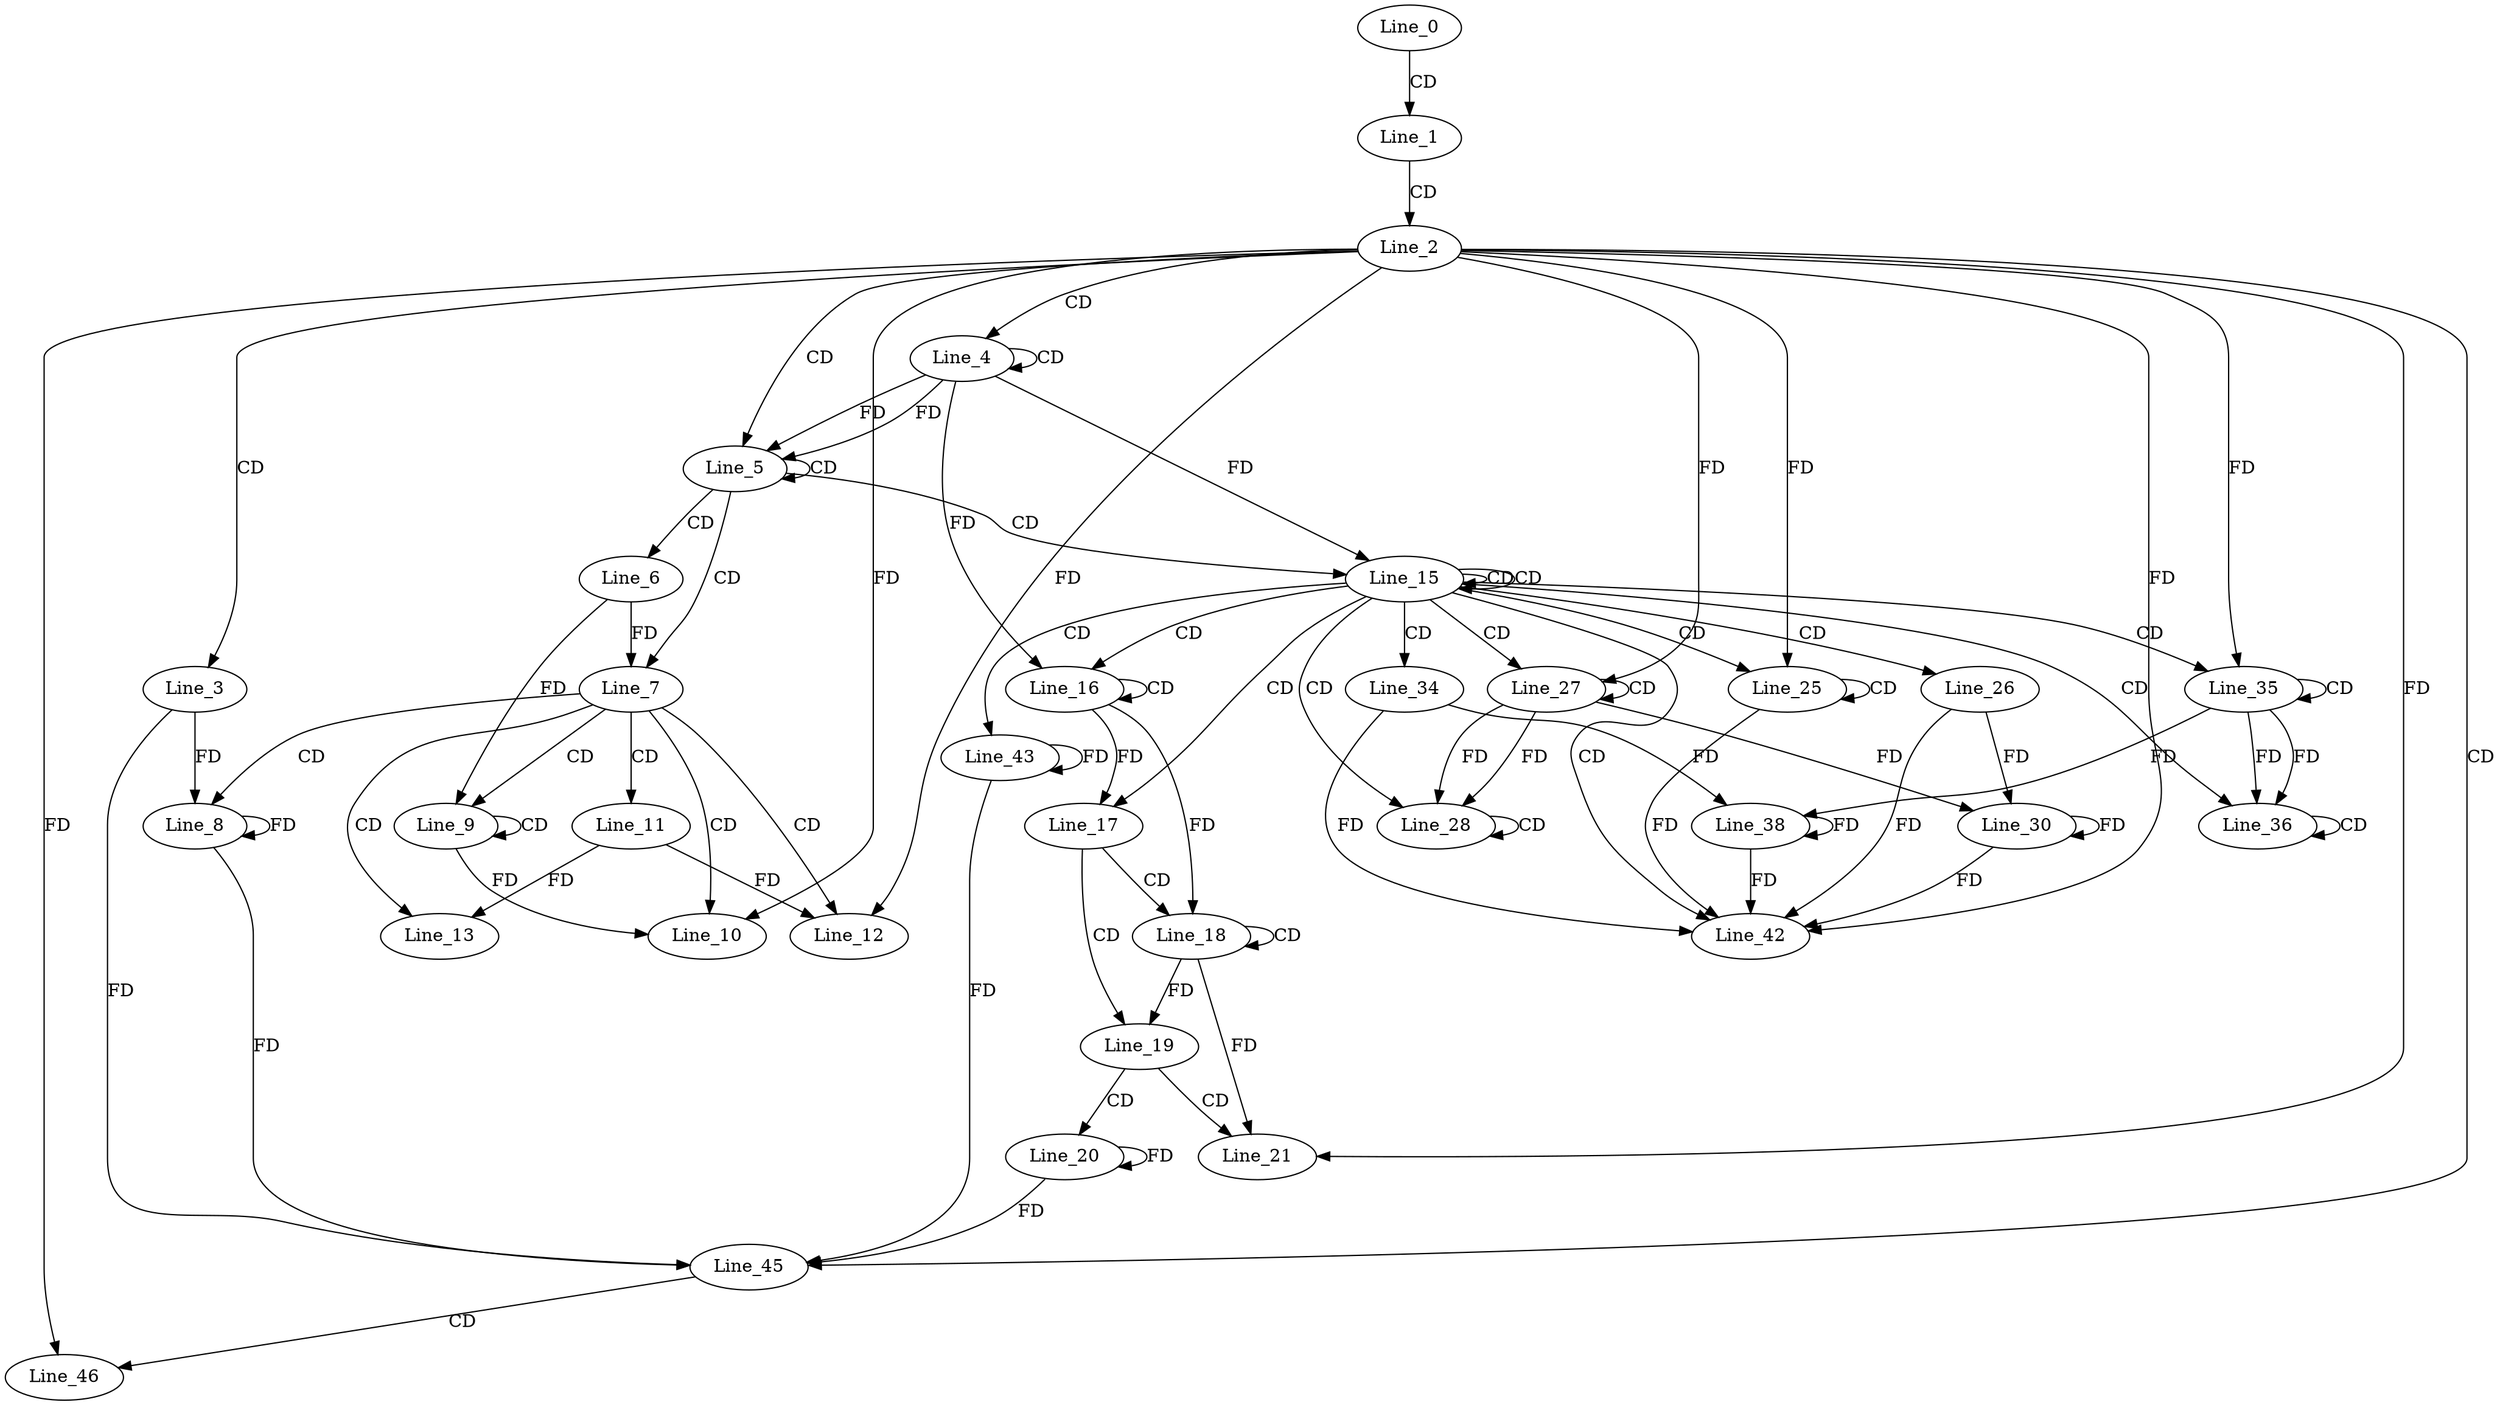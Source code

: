 digraph G {
  Line_0;
  Line_1;
  Line_2;
  Line_3;
  Line_4;
  Line_4;
  Line_4;
  Line_5;
  Line_5;
  Line_6;
  Line_7;
  Line_7;
  Line_7;
  Line_8;
  Line_9;
  Line_9;
  Line_10;
  Line_10;
  Line_11;
  Line_12;
  Line_12;
  Line_13;
  Line_15;
  Line_15;
  Line_15;
  Line_16;
  Line_16;
  Line_17;
  Line_18;
  Line_18;
  Line_19;
  Line_20;
  Line_21;
  Line_25;
  Line_25;
  Line_25;
  Line_26;
  Line_27;
  Line_27;
  Line_28;
  Line_28;
  Line_30;
  Line_30;
  Line_34;
  Line_35;
  Line_35;
  Line_36;
  Line_36;
  Line_38;
  Line_38;
  Line_42;
  Line_42;
  Line_42;
  Line_42;
  Line_42;
  Line_42;
  Line_43;
  Line_45;
  Line_46;
  Line_0 -> Line_1 [ label="CD" ];
  Line_1 -> Line_2 [ label="CD" ];
  Line_2 -> Line_3 [ label="CD" ];
  Line_2 -> Line_4 [ label="CD" ];
  Line_4 -> Line_4 [ label="CD" ];
  Line_2 -> Line_5 [ label="CD" ];
  Line_4 -> Line_5 [ label="FD" ];
  Line_5 -> Line_5 [ label="CD" ];
  Line_4 -> Line_5 [ label="FD" ];
  Line_5 -> Line_6 [ label="CD" ];
  Line_5 -> Line_7 [ label="CD" ];
  Line_6 -> Line_7 [ label="FD" ];
  Line_7 -> Line_8 [ label="CD" ];
  Line_3 -> Line_8 [ label="FD" ];
  Line_8 -> Line_8 [ label="FD" ];
  Line_7 -> Line_9 [ label="CD" ];
  Line_9 -> Line_9 [ label="CD" ];
  Line_6 -> Line_9 [ label="FD" ];
  Line_7 -> Line_10 [ label="CD" ];
  Line_2 -> Line_10 [ label="FD" ];
  Line_9 -> Line_10 [ label="FD" ];
  Line_7 -> Line_11 [ label="CD" ];
  Line_7 -> Line_12 [ label="CD" ];
  Line_11 -> Line_12 [ label="FD" ];
  Line_2 -> Line_12 [ label="FD" ];
  Line_7 -> Line_13 [ label="CD" ];
  Line_11 -> Line_13 [ label="FD" ];
  Line_5 -> Line_15 [ label="CD" ];
  Line_15 -> Line_15 [ label="CD" ];
  Line_15 -> Line_15 [ label="CD" ];
  Line_4 -> Line_15 [ label="FD" ];
  Line_15 -> Line_16 [ label="CD" ];
  Line_16 -> Line_16 [ label="CD" ];
  Line_4 -> Line_16 [ label="FD" ];
  Line_15 -> Line_17 [ label="CD" ];
  Line_16 -> Line_17 [ label="FD" ];
  Line_17 -> Line_18 [ label="CD" ];
  Line_18 -> Line_18 [ label="CD" ];
  Line_16 -> Line_18 [ label="FD" ];
  Line_17 -> Line_19 [ label="CD" ];
  Line_18 -> Line_19 [ label="FD" ];
  Line_19 -> Line_20 [ label="CD" ];
  Line_20 -> Line_20 [ label="FD" ];
  Line_19 -> Line_21 [ label="CD" ];
  Line_2 -> Line_21 [ label="FD" ];
  Line_18 -> Line_21 [ label="FD" ];
  Line_15 -> Line_25 [ label="CD" ];
  Line_25 -> Line_25 [ label="CD" ];
  Line_2 -> Line_25 [ label="FD" ];
  Line_15 -> Line_26 [ label="CD" ];
  Line_15 -> Line_27 [ label="CD" ];
  Line_27 -> Line_27 [ label="CD" ];
  Line_2 -> Line_27 [ label="FD" ];
  Line_15 -> Line_28 [ label="CD" ];
  Line_27 -> Line_28 [ label="FD" ];
  Line_28 -> Line_28 [ label="CD" ];
  Line_27 -> Line_28 [ label="FD" ];
  Line_26 -> Line_30 [ label="FD" ];
  Line_30 -> Line_30 [ label="FD" ];
  Line_27 -> Line_30 [ label="FD" ];
  Line_15 -> Line_34 [ label="CD" ];
  Line_15 -> Line_35 [ label="CD" ];
  Line_35 -> Line_35 [ label="CD" ];
  Line_2 -> Line_35 [ label="FD" ];
  Line_15 -> Line_36 [ label="CD" ];
  Line_35 -> Line_36 [ label="FD" ];
  Line_36 -> Line_36 [ label="CD" ];
  Line_35 -> Line_36 [ label="FD" ];
  Line_34 -> Line_38 [ label="FD" ];
  Line_38 -> Line_38 [ label="FD" ];
  Line_35 -> Line_38 [ label="FD" ];
  Line_15 -> Line_42 [ label="CD" ];
  Line_2 -> Line_42 [ label="FD" ];
  Line_26 -> Line_42 [ label="FD" ];
  Line_30 -> Line_42 [ label="FD" ];
  Line_34 -> Line_42 [ label="FD" ];
  Line_38 -> Line_42 [ label="FD" ];
  Line_25 -> Line_42 [ label="FD" ];
  Line_15 -> Line_43 [ label="CD" ];
  Line_43 -> Line_43 [ label="FD" ];
  Line_2 -> Line_45 [ label="CD" ];
  Line_3 -> Line_45 [ label="FD" ];
  Line_8 -> Line_45 [ label="FD" ];
  Line_20 -> Line_45 [ label="FD" ];
  Line_43 -> Line_45 [ label="FD" ];
  Line_45 -> Line_46 [ label="CD" ];
  Line_2 -> Line_46 [ label="FD" ];
}
